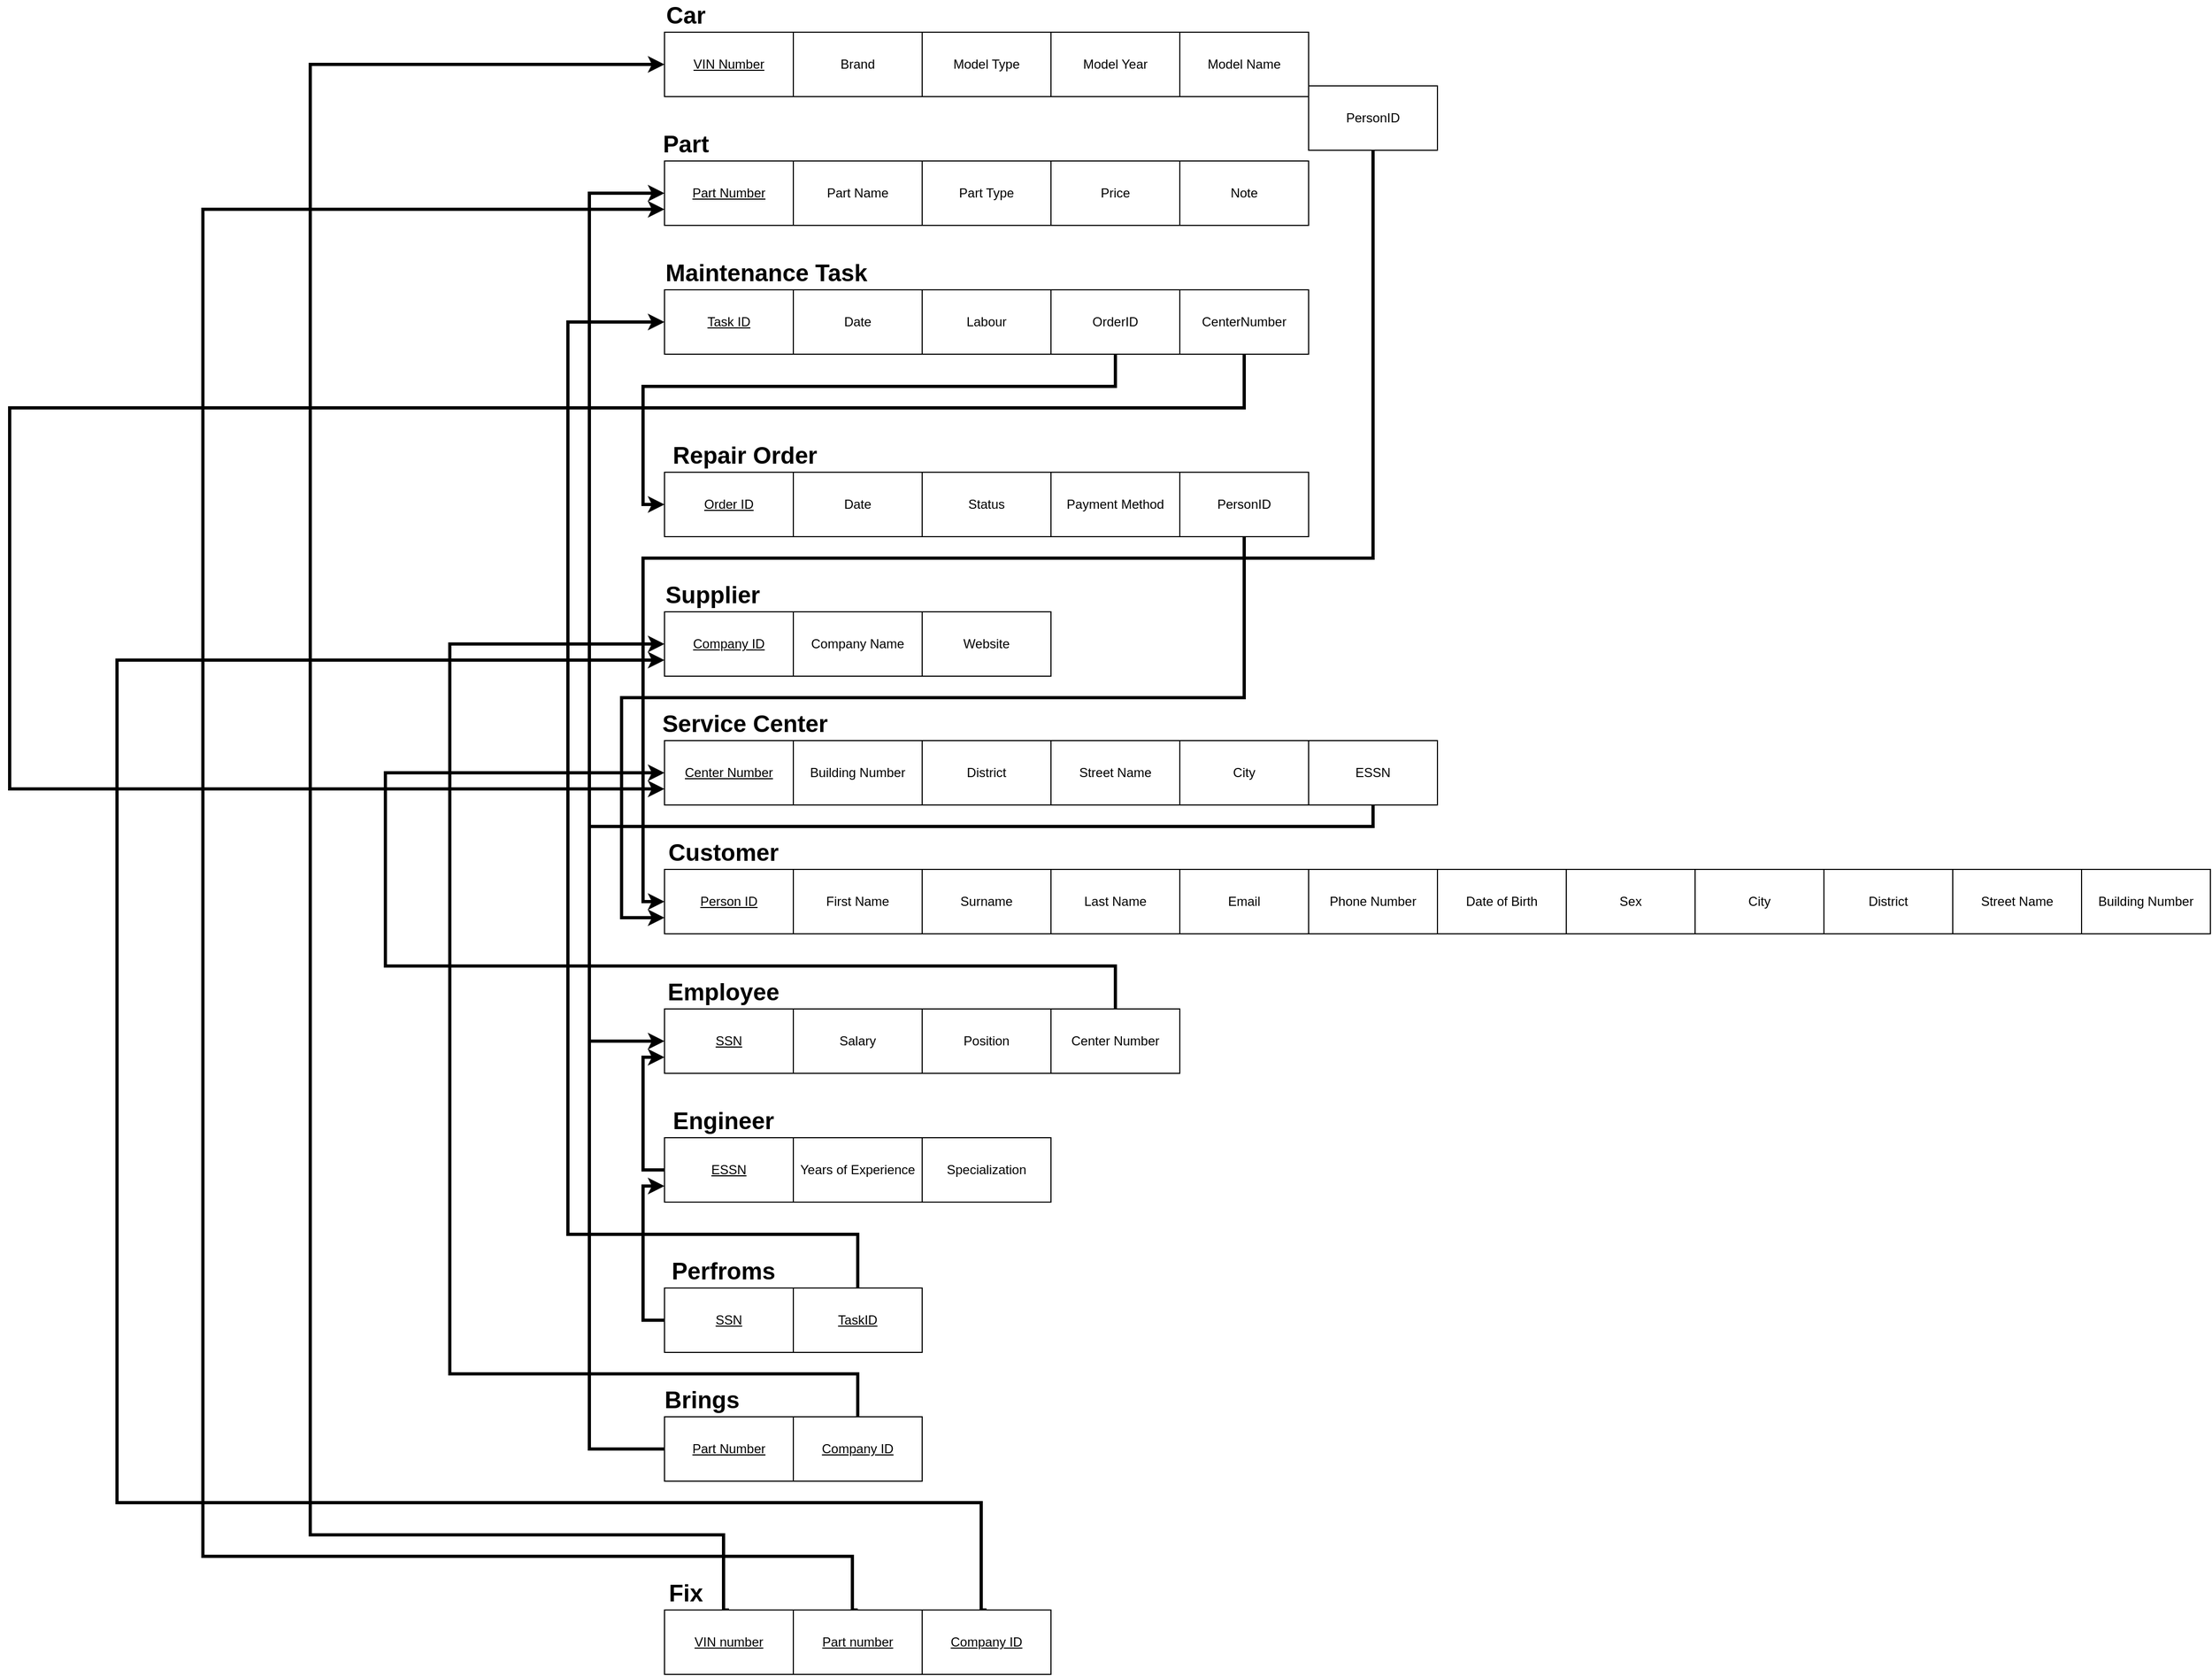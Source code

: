 <mxfile version="24.0.7" type="device">
  <diagram name="Page-1" id="vXu0IX5LAyYo3Lyx9wMj">
    <mxGraphModel dx="2600" dy="948" grid="1" gridSize="10" guides="1" tooltips="1" connect="1" arrows="1" fold="1" page="1" pageScale="1" pageWidth="850" pageHeight="1100" math="0" shadow="0">
      <root>
        <mxCell id="0" />
        <mxCell id="1" parent="0" />
        <mxCell id="zVx8EVchHj5CL49JaXiL-1" value="VIN Number" style="rounded=0;whiteSpace=wrap;html=1;fontStyle=4" parent="1" vertex="1">
          <mxGeometry x="120" y="70" width="120" height="60" as="geometry" />
        </mxCell>
        <mxCell id="zVx8EVchHj5CL49JaXiL-2" value="Brand" style="rounded=0;whiteSpace=wrap;html=1;" parent="1" vertex="1">
          <mxGeometry x="240" y="70" width="120" height="60" as="geometry" />
        </mxCell>
        <mxCell id="zVx8EVchHj5CL49JaXiL-3" value="Model Type" style="rounded=0;whiteSpace=wrap;html=1;" parent="1" vertex="1">
          <mxGeometry x="360" y="70" width="120" height="60" as="geometry" />
        </mxCell>
        <mxCell id="zVx8EVchHj5CL49JaXiL-4" value="Model Year" style="rounded=0;whiteSpace=wrap;html=1;" parent="1" vertex="1">
          <mxGeometry x="480" y="70" width="120" height="60" as="geometry" />
        </mxCell>
        <mxCell id="zVx8EVchHj5CL49JaXiL-5" value="&lt;font size=&quot;1&quot; style=&quot;&quot;&gt;&lt;b style=&quot;font-size: 22px;&quot;&gt;Car&lt;/b&gt;&lt;/font&gt;" style="text;html=1;align=center;verticalAlign=middle;whiteSpace=wrap;rounded=0;fontSize=16;" parent="1" vertex="1">
          <mxGeometry x="110" y="40" width="60" height="30" as="geometry" />
        </mxCell>
        <mxCell id="zVx8EVchHj5CL49JaXiL-6" value="Model Name" style="rounded=0;whiteSpace=wrap;html=1;" parent="1" vertex="1">
          <mxGeometry x="600" y="70" width="120" height="60" as="geometry" />
        </mxCell>
        <mxCell id="zVx8EVchHj5CL49JaXiL-7" value="Part Number" style="rounded=0;whiteSpace=wrap;html=1;fontStyle=4" parent="1" vertex="1">
          <mxGeometry x="120" y="190" width="120" height="60" as="geometry" />
        </mxCell>
        <mxCell id="zVx8EVchHj5CL49JaXiL-8" value="&lt;b&gt;&lt;font style=&quot;font-size: 22px;&quot;&gt;Part&lt;/font&gt;&lt;/b&gt;" style="text;html=1;align=center;verticalAlign=middle;whiteSpace=wrap;rounded=0;fontSize=16;" parent="1" vertex="1">
          <mxGeometry x="110" y="160" width="60" height="30" as="geometry" />
        </mxCell>
        <mxCell id="zVx8EVchHj5CL49JaXiL-9" value="Part Name" style="rounded=0;whiteSpace=wrap;html=1;" parent="1" vertex="1">
          <mxGeometry x="240" y="190" width="120" height="60" as="geometry" />
        </mxCell>
        <mxCell id="zVx8EVchHj5CL49JaXiL-10" value="Part Type" style="rounded=0;whiteSpace=wrap;html=1;" parent="1" vertex="1">
          <mxGeometry x="360" y="190" width="120" height="60" as="geometry" />
        </mxCell>
        <mxCell id="zVx8EVchHj5CL49JaXiL-11" value="Price" style="rounded=0;whiteSpace=wrap;html=1;" parent="1" vertex="1">
          <mxGeometry x="480" y="190" width="120" height="60" as="geometry" />
        </mxCell>
        <mxCell id="zVx8EVchHj5CL49JaXiL-12" value="Note" style="rounded=0;whiteSpace=wrap;html=1;" parent="1" vertex="1">
          <mxGeometry x="600" y="190" width="120" height="60" as="geometry" />
        </mxCell>
        <mxCell id="zVx8EVchHj5CL49JaXiL-13" value="&lt;b&gt;&lt;font style=&quot;font-size: 22px;&quot;&gt;Maintenance Task&lt;/font&gt;&lt;/b&gt;" style="text;html=1;align=center;verticalAlign=middle;whiteSpace=wrap;rounded=0;fontSize=16;" parent="1" vertex="1">
          <mxGeometry x="120" y="280" width="190" height="30" as="geometry" />
        </mxCell>
        <mxCell id="zVx8EVchHj5CL49JaXiL-15" value="Task ID" style="rounded=0;whiteSpace=wrap;html=1;fontStyle=4" parent="1" vertex="1">
          <mxGeometry x="120" y="310" width="120" height="60" as="geometry" />
        </mxCell>
        <mxCell id="zVx8EVchHj5CL49JaXiL-16" value="Date" style="rounded=0;whiteSpace=wrap;html=1;" parent="1" vertex="1">
          <mxGeometry x="240" y="310" width="120" height="60" as="geometry" />
        </mxCell>
        <mxCell id="zVx8EVchHj5CL49JaXiL-17" value="Labour" style="rounded=0;whiteSpace=wrap;html=1;" parent="1" vertex="1">
          <mxGeometry x="360" y="310" width="120" height="60" as="geometry" />
        </mxCell>
        <mxCell id="zVx8EVchHj5CL49JaXiL-18" value="&lt;b&gt;&lt;font style=&quot;font-size: 22px;&quot;&gt;Repair Order&lt;/font&gt;&lt;/b&gt;" style="text;html=1;align=center;verticalAlign=middle;whiteSpace=wrap;rounded=0;fontSize=16;" parent="1" vertex="1">
          <mxGeometry x="120" y="450" width="150" height="30" as="geometry" />
        </mxCell>
        <mxCell id="zVx8EVchHj5CL49JaXiL-19" value="Order ID" style="rounded=0;whiteSpace=wrap;html=1;fontStyle=4" parent="1" vertex="1">
          <mxGeometry x="120" y="480" width="120" height="60" as="geometry" />
        </mxCell>
        <mxCell id="zVx8EVchHj5CL49JaXiL-20" value="Date" style="rounded=0;whiteSpace=wrap;html=1;" parent="1" vertex="1">
          <mxGeometry x="240" y="480" width="120" height="60" as="geometry" />
        </mxCell>
        <mxCell id="zVx8EVchHj5CL49JaXiL-21" value="Status" style="rounded=0;whiteSpace=wrap;html=1;" parent="1" vertex="1">
          <mxGeometry x="360" y="480" width="120" height="60" as="geometry" />
        </mxCell>
        <mxCell id="zVx8EVchHj5CL49JaXiL-22" value="Payment Method" style="rounded=0;whiteSpace=wrap;html=1;" parent="1" vertex="1">
          <mxGeometry x="480" y="480" width="120" height="60" as="geometry" />
        </mxCell>
        <mxCell id="zVx8EVchHj5CL49JaXiL-23" value="&lt;b&gt;&lt;font style=&quot;font-size: 22px;&quot;&gt;Supplier&lt;/font&gt;&lt;/b&gt;" style="text;html=1;align=center;verticalAlign=middle;whiteSpace=wrap;rounded=0;fontSize=16;" parent="1" vertex="1">
          <mxGeometry x="90" y="580" width="150" height="30" as="geometry" />
        </mxCell>
        <mxCell id="zVx8EVchHj5CL49JaXiL-24" value="Company ID" style="rounded=0;whiteSpace=wrap;html=1;fontStyle=4" parent="1" vertex="1">
          <mxGeometry x="120" y="610" width="120" height="60" as="geometry" />
        </mxCell>
        <mxCell id="zVx8EVchHj5CL49JaXiL-25" value="Company Name" style="rounded=0;whiteSpace=wrap;html=1;" parent="1" vertex="1">
          <mxGeometry x="240" y="610" width="120" height="60" as="geometry" />
        </mxCell>
        <mxCell id="zVx8EVchHj5CL49JaXiL-26" value="Website" style="rounded=0;whiteSpace=wrap;html=1;" parent="1" vertex="1">
          <mxGeometry x="360" y="610" width="120" height="60" as="geometry" />
        </mxCell>
        <mxCell id="zVx8EVchHj5CL49JaXiL-27" value="&lt;b&gt;&lt;font style=&quot;font-size: 22px;&quot;&gt;Service Center&lt;/font&gt;&lt;/b&gt;" style="text;html=1;align=center;verticalAlign=middle;whiteSpace=wrap;rounded=0;fontSize=16;" parent="1" vertex="1">
          <mxGeometry x="100" y="700" width="190" height="30" as="geometry" />
        </mxCell>
        <mxCell id="zVx8EVchHj5CL49JaXiL-28" value="Center Number" style="rounded=0;whiteSpace=wrap;html=1;fontStyle=4" parent="1" vertex="1">
          <mxGeometry x="120" y="730" width="120" height="60" as="geometry" />
        </mxCell>
        <mxCell id="zVx8EVchHj5CL49JaXiL-29" value="Building Number" style="rounded=0;whiteSpace=wrap;html=1;" parent="1" vertex="1">
          <mxGeometry x="240" y="730" width="120" height="60" as="geometry" />
        </mxCell>
        <mxCell id="zVx8EVchHj5CL49JaXiL-30" value="District" style="rounded=0;whiteSpace=wrap;html=1;" parent="1" vertex="1">
          <mxGeometry x="360" y="730" width="120" height="60" as="geometry" />
        </mxCell>
        <mxCell id="zVx8EVchHj5CL49JaXiL-31" value="Street Name" style="rounded=0;whiteSpace=wrap;html=1;" parent="1" vertex="1">
          <mxGeometry x="480" y="730" width="120" height="60" as="geometry" />
        </mxCell>
        <mxCell id="zVx8EVchHj5CL49JaXiL-32" value="City" style="rounded=0;whiteSpace=wrap;html=1;" parent="1" vertex="1">
          <mxGeometry x="600" y="730" width="120" height="60" as="geometry" />
        </mxCell>
        <mxCell id="zVx8EVchHj5CL49JaXiL-33" value="&lt;b&gt;&lt;font style=&quot;font-size: 22px;&quot;&gt;Customer&lt;/font&gt;&lt;/b&gt;" style="text;html=1;align=center;verticalAlign=middle;whiteSpace=wrap;rounded=0;fontSize=16;" parent="1" vertex="1">
          <mxGeometry x="100" y="820" width="150" height="30" as="geometry" />
        </mxCell>
        <mxCell id="zVx8EVchHj5CL49JaXiL-34" value="Person ID" style="rounded=0;whiteSpace=wrap;html=1;fontStyle=4" parent="1" vertex="1">
          <mxGeometry x="120" y="850" width="120" height="60" as="geometry" />
        </mxCell>
        <mxCell id="zVx8EVchHj5CL49JaXiL-35" value="First Name&lt;span style=&quot;color: rgba(0, 0, 0, 0); font-family: monospace; font-size: 0px; text-align: start; text-wrap: nowrap;&quot;&gt;%3CmxGraphModel%3E%3Croot%3E%3CmxCell%20id%3D%220%22%2F%3E%3CmxCell%20id%3D%221%22%20parent%3D%220%22%2F%3E%3CmxCell%20id%3D%222%22%20value%3D%22Service%20Center%22%20style%3D%22text%3Bhtml%3D1%3Balign%3Dcenter%3BverticalAlign%3Dmiddle%3BwhiteSpace%3Dwrap%3Brounded%3D0%3BfontSize%3D16%3B%22%20vertex%3D%221%22%20parent%3D%221%22%3E%3CmxGeometry%20x%3D%22100%22%20y%3D%22700%22%20width%3D%22150%22%20height%3D%2230%22%20as%3D%22geometry%22%2F%3E%3C%2FmxCell%3E%3C%2Froot%3E%3C%2FmxGraphModel%3E&lt;/span&gt;" style="rounded=0;whiteSpace=wrap;html=1;" parent="1" vertex="1">
          <mxGeometry x="240" y="850" width="120" height="60" as="geometry" />
        </mxCell>
        <mxCell id="zVx8EVchHj5CL49JaXiL-36" value="Last Name" style="rounded=0;whiteSpace=wrap;html=1;" parent="1" vertex="1">
          <mxGeometry x="480" y="850" width="120" height="60" as="geometry" />
        </mxCell>
        <mxCell id="zVx8EVchHj5CL49JaXiL-37" value="Surname" style="rounded=0;whiteSpace=wrap;html=1;" parent="1" vertex="1">
          <mxGeometry x="360" y="850" width="120" height="60" as="geometry" />
        </mxCell>
        <mxCell id="zVx8EVchHj5CL49JaXiL-38" value="Email" style="rounded=0;whiteSpace=wrap;html=1;" parent="1" vertex="1">
          <mxGeometry x="600" y="850" width="120" height="60" as="geometry" />
        </mxCell>
        <mxCell id="zVx8EVchHj5CL49JaXiL-39" value="Phone Number" style="rounded=0;whiteSpace=wrap;html=1;" parent="1" vertex="1">
          <mxGeometry x="720" y="850" width="120" height="60" as="geometry" />
        </mxCell>
        <mxCell id="zVx8EVchHj5CL49JaXiL-41" value="Date of Birth" style="rounded=0;whiteSpace=wrap;html=1;" parent="1" vertex="1">
          <mxGeometry x="840" y="850" width="120" height="60" as="geometry" />
        </mxCell>
        <mxCell id="zVx8EVchHj5CL49JaXiL-42" value="SSN" style="rounded=0;whiteSpace=wrap;html=1;fontStyle=4" parent="1" vertex="1">
          <mxGeometry x="120" y="980" width="120" height="60" as="geometry" />
        </mxCell>
        <mxCell id="zVx8EVchHj5CL49JaXiL-43" value="&lt;b&gt;&lt;font style=&quot;font-size: 22px;&quot;&gt;Employee&lt;/font&gt;&lt;/b&gt;" style="text;html=1;align=center;verticalAlign=middle;whiteSpace=wrap;rounded=0;fontSize=16;" parent="1" vertex="1">
          <mxGeometry x="100" y="950" width="150" height="30" as="geometry" />
        </mxCell>
        <mxCell id="zVx8EVchHj5CL49JaXiL-44" value="Salary" style="rounded=0;whiteSpace=wrap;html=1;" parent="1" vertex="1">
          <mxGeometry x="240" y="980" width="120" height="60" as="geometry" />
        </mxCell>
        <mxCell id="zVx8EVchHj5CL49JaXiL-45" value="Position" style="rounded=0;whiteSpace=wrap;html=1;" parent="1" vertex="1">
          <mxGeometry x="360" y="980" width="120" height="60" as="geometry" />
        </mxCell>
        <mxCell id="zVx8EVchHj5CL49JaXiL-46" value="&lt;b&gt;&lt;font style=&quot;font-size: 22px;&quot;&gt;Engineer&lt;/font&gt;&lt;/b&gt;" style="text;html=1;align=center;verticalAlign=middle;whiteSpace=wrap;rounded=0;fontSize=16;" parent="1" vertex="1">
          <mxGeometry x="100" y="1070" width="150" height="30" as="geometry" />
        </mxCell>
        <mxCell id="zVx8EVchHj5CL49JaXiL-75" style="edgeStyle=orthogonalEdgeStyle;rounded=0;orthogonalLoop=1;jettySize=auto;html=1;exitX=0;exitY=0.5;exitDx=0;exitDy=0;entryX=0;entryY=0.75;entryDx=0;entryDy=0;strokeWidth=3;" parent="1" source="zVx8EVchHj5CL49JaXiL-47" target="zVx8EVchHj5CL49JaXiL-42" edge="1">
          <mxGeometry relative="1" as="geometry" />
        </mxCell>
        <mxCell id="zVx8EVchHj5CL49JaXiL-47" value="ESSN" style="rounded=0;whiteSpace=wrap;html=1;fontStyle=4" parent="1" vertex="1">
          <mxGeometry x="120" y="1100" width="120" height="60" as="geometry" />
        </mxCell>
        <mxCell id="zVx8EVchHj5CL49JaXiL-48" value="Years of Experience" style="rounded=0;whiteSpace=wrap;html=1;" parent="1" vertex="1">
          <mxGeometry x="240" y="1100" width="120" height="60" as="geometry" />
        </mxCell>
        <mxCell id="zVx8EVchHj5CL49JaXiL-49" value="Specialization" style="rounded=0;whiteSpace=wrap;html=1;" parent="1" vertex="1">
          <mxGeometry x="360" y="1100" width="120" height="60" as="geometry" />
        </mxCell>
        <mxCell id="zVx8EVchHj5CL49JaXiL-50" value="Sex" style="rounded=0;whiteSpace=wrap;html=1;" parent="1" vertex="1">
          <mxGeometry x="960" y="850" width="120" height="60" as="geometry" />
        </mxCell>
        <mxCell id="zVx8EVchHj5CL49JaXiL-51" value="City" style="rounded=0;whiteSpace=wrap;html=1;" parent="1" vertex="1">
          <mxGeometry x="1080" y="850" width="120" height="60" as="geometry" />
        </mxCell>
        <mxCell id="zVx8EVchHj5CL49JaXiL-52" value="District" style="rounded=0;whiteSpace=wrap;html=1;" parent="1" vertex="1">
          <mxGeometry x="1200" y="850" width="120" height="60" as="geometry" />
        </mxCell>
        <mxCell id="zVx8EVchHj5CL49JaXiL-53" value="Street Name&lt;span style=&quot;color: rgba(0, 0, 0, 0); font-family: monospace; font-size: 0px; text-align: start; text-wrap: nowrap;&quot;&gt;%3CmxGraphModel%3E%3Croot%3E%3CmxCell%20id%3D%220%22%2F%3E%3CmxCell%20id%3D%221%22%20parent%3D%220%22%2F%3E%3CmxCell%20id%3D%222%22%20value%3D%22District%22%20style%3D%22rounded%3D0%3BwhiteSpace%3Dwrap%3Bhtml%3D1%3B%22%20vertex%3D%221%22%20parent%3D%221%22%3E%3CmxGeometry%20x%3D%221200%22%20y%3D%22850%22%20width%3D%22120%22%20height%3D%2260%22%20as%3D%22geometry%22%2F%3E%3C%2FmxCell%3E%3C%2Froot%3E%3C%2FmxGraphModel%3E&lt;/span&gt;&lt;span style=&quot;color: rgba(0, 0, 0, 0); font-family: monospace; font-size: 0px; text-align: start; text-wrap: nowrap;&quot;&gt;%3CmxGraphModel%3E%3Croot%3E%3CmxCell%20id%3D%220%22%2F%3E%3CmxCell%20id%3D%221%22%20parent%3D%220%22%2F%3E%3CmxCell%20id%3D%222%22%20value%3D%22District%22%20style%3D%22rounded%3D0%3BwhiteSpace%3Dwrap%3Bhtml%3D1%3B%22%20vertex%3D%221%22%20parent%3D%221%22%3E%3CmxGeometry%20x%3D%221200%22%20y%3D%22850%22%20width%3D%22120%22%20height%3D%2260%22%20as%3D%22geometry%22%2F%3E%3C%2FmxCell%3E%3C%2Froot%3E%3C%2FmxGraphModel%3E&lt;/span&gt;" style="rounded=0;whiteSpace=wrap;html=1;" parent="1" vertex="1">
          <mxGeometry x="1320" y="850" width="120" height="60" as="geometry" />
        </mxCell>
        <mxCell id="zVx8EVchHj5CL49JaXiL-54" value="Building Number" style="rounded=0;whiteSpace=wrap;html=1;" parent="1" vertex="1">
          <mxGeometry x="1440" y="850" width="120" height="60" as="geometry" />
        </mxCell>
        <mxCell id="zVx8EVchHj5CL49JaXiL-74" style="edgeStyle=orthogonalEdgeStyle;rounded=0;orthogonalLoop=1;jettySize=auto;html=1;exitX=0.5;exitY=1;exitDx=0;exitDy=0;entryX=0;entryY=0.5;entryDx=0;entryDy=0;strokeWidth=3;" parent="1" source="zVx8EVchHj5CL49JaXiL-55" target="zVx8EVchHj5CL49JaXiL-42" edge="1">
          <mxGeometry relative="1" as="geometry">
            <Array as="points">
              <mxPoint x="780" y="810" />
              <mxPoint x="50" y="810" />
              <mxPoint x="50" y="1010" />
            </Array>
          </mxGeometry>
        </mxCell>
        <mxCell id="zVx8EVchHj5CL49JaXiL-55" value="ESSN" style="rounded=0;whiteSpace=wrap;html=1;fontStyle=0" parent="1" vertex="1">
          <mxGeometry x="720" y="730" width="120" height="60" as="geometry" />
        </mxCell>
        <mxCell id="zVx8EVchHj5CL49JaXiL-80" style="edgeStyle=orthogonalEdgeStyle;rounded=0;orthogonalLoop=1;jettySize=auto;html=1;exitX=0.5;exitY=0;exitDx=0;exitDy=0;entryX=0;entryY=0.5;entryDx=0;entryDy=0;strokeWidth=3;" parent="1" source="zVx8EVchHj5CL49JaXiL-56" target="zVx8EVchHj5CL49JaXiL-28" edge="1">
          <mxGeometry relative="1" as="geometry">
            <Array as="points">
              <mxPoint x="540" y="940" />
              <mxPoint x="-140" y="940" />
              <mxPoint x="-140" y="760" />
            </Array>
          </mxGeometry>
        </mxCell>
        <mxCell id="zVx8EVchHj5CL49JaXiL-56" value="Center Number" style="rounded=0;whiteSpace=wrap;html=1;fontStyle=0" parent="1" vertex="1">
          <mxGeometry x="480" y="980" width="120" height="60" as="geometry" />
        </mxCell>
        <mxCell id="zVx8EVchHj5CL49JaXiL-85" style="edgeStyle=orthogonalEdgeStyle;rounded=0;orthogonalLoop=1;jettySize=auto;html=1;exitX=0.5;exitY=1;exitDx=0;exitDy=0;entryX=0;entryY=0.5;entryDx=0;entryDy=0;strokeWidth=3;" parent="1" source="zVx8EVchHj5CL49JaXiL-57" target="zVx8EVchHj5CL49JaXiL-19" edge="1">
          <mxGeometry relative="1" as="geometry">
            <Array as="points">
              <mxPoint x="540" y="400" />
              <mxPoint x="100" y="400" />
              <mxPoint x="100" y="510" />
            </Array>
          </mxGeometry>
        </mxCell>
        <mxCell id="zVx8EVchHj5CL49JaXiL-57" value="OrderID" style="rounded=0;whiteSpace=wrap;html=1;" parent="1" vertex="1">
          <mxGeometry x="480" y="310" width="120" height="60" as="geometry" />
        </mxCell>
        <mxCell id="zVx8EVchHj5CL49JaXiL-71" style="edgeStyle=orthogonalEdgeStyle;rounded=0;orthogonalLoop=1;jettySize=auto;html=1;exitX=0.5;exitY=1;exitDx=0;exitDy=0;entryX=0;entryY=0.5;entryDx=0;entryDy=0;strokeWidth=3;" parent="1" source="zVx8EVchHj5CL49JaXiL-58" target="zVx8EVchHj5CL49JaXiL-34" edge="1">
          <mxGeometry relative="1" as="geometry">
            <mxPoint x="780" y="690" as="targetPoint" />
            <Array as="points">
              <mxPoint x="780" y="560" />
              <mxPoint x="100" y="560" />
              <mxPoint x="100" y="880" />
            </Array>
          </mxGeometry>
        </mxCell>
        <mxCell id="zVx8EVchHj5CL49JaXiL-58" value="PersonID" style="rounded=0;whiteSpace=wrap;html=1;" parent="1" vertex="1">
          <mxGeometry x="720" y="120" width="120" height="60" as="geometry" />
        </mxCell>
        <mxCell id="zVx8EVchHj5CL49JaXiL-73" style="edgeStyle=orthogonalEdgeStyle;rounded=0;orthogonalLoop=1;jettySize=auto;html=1;exitX=0.5;exitY=1;exitDx=0;exitDy=0;entryX=0;entryY=0.75;entryDx=0;entryDy=0;strokeWidth=3;" parent="1" source="zVx8EVchHj5CL49JaXiL-59" target="zVx8EVchHj5CL49JaXiL-34" edge="1">
          <mxGeometry relative="1" as="geometry">
            <Array as="points">
              <mxPoint x="660" y="690" />
              <mxPoint x="80" y="690" />
              <mxPoint x="80" y="895" />
            </Array>
          </mxGeometry>
        </mxCell>
        <mxCell id="zVx8EVchHj5CL49JaXiL-59" value="PersonID" style="rounded=0;whiteSpace=wrap;html=1;" parent="1" vertex="1">
          <mxGeometry x="600" y="480" width="120" height="60" as="geometry" />
        </mxCell>
        <mxCell id="zVx8EVchHj5CL49JaXiL-84" style="edgeStyle=orthogonalEdgeStyle;rounded=0;orthogonalLoop=1;jettySize=auto;html=1;exitX=0.5;exitY=1;exitDx=0;exitDy=0;entryX=0;entryY=0.75;entryDx=0;entryDy=0;strokeWidth=3;" parent="1" source="zVx8EVchHj5CL49JaXiL-60" target="zVx8EVchHj5CL49JaXiL-28" edge="1">
          <mxGeometry relative="1" as="geometry">
            <Array as="points">
              <mxPoint x="660" y="420" />
              <mxPoint x="-490" y="420" />
              <mxPoint x="-490" y="775" />
            </Array>
          </mxGeometry>
        </mxCell>
        <mxCell id="zVx8EVchHj5CL49JaXiL-60" value="CenterNumber" style="rounded=0;whiteSpace=wrap;html=1;" parent="1" vertex="1">
          <mxGeometry x="600" y="310" width="120" height="60" as="geometry" />
        </mxCell>
        <mxCell id="zVx8EVchHj5CL49JaXiL-76" style="edgeStyle=orthogonalEdgeStyle;rounded=0;orthogonalLoop=1;jettySize=auto;html=1;exitX=0;exitY=0.5;exitDx=0;exitDy=0;entryX=0;entryY=0.75;entryDx=0;entryDy=0;strokeWidth=3;" parent="1" source="zVx8EVchHj5CL49JaXiL-61" target="zVx8EVchHj5CL49JaXiL-47" edge="1">
          <mxGeometry relative="1" as="geometry" />
        </mxCell>
        <mxCell id="zVx8EVchHj5CL49JaXiL-61" value="SSN" style="rounded=0;whiteSpace=wrap;html=1;fontStyle=4" parent="1" vertex="1">
          <mxGeometry x="120" y="1240" width="120" height="60" as="geometry" />
        </mxCell>
        <mxCell id="zVx8EVchHj5CL49JaXiL-62" value="&lt;b&gt;&lt;font style=&quot;font-size: 22px;&quot;&gt;Perfroms&lt;/font&gt;&lt;/b&gt;" style="text;html=1;align=center;verticalAlign=middle;whiteSpace=wrap;rounded=0;fontSize=16;" parent="1" vertex="1">
          <mxGeometry x="100" y="1210" width="150" height="30" as="geometry" />
        </mxCell>
        <mxCell id="zVx8EVchHj5CL49JaXiL-77" style="edgeStyle=orthogonalEdgeStyle;rounded=0;orthogonalLoop=1;jettySize=auto;html=1;exitX=0.5;exitY=0;exitDx=0;exitDy=0;entryX=0;entryY=0.5;entryDx=0;entryDy=0;strokeWidth=3;" parent="1" source="zVx8EVchHj5CL49JaXiL-63" target="zVx8EVchHj5CL49JaXiL-15" edge="1">
          <mxGeometry relative="1" as="geometry">
            <Array as="points">
              <mxPoint x="300" y="1190" />
              <mxPoint x="30" y="1190" />
              <mxPoint x="30" y="340" />
            </Array>
          </mxGeometry>
        </mxCell>
        <mxCell id="zVx8EVchHj5CL49JaXiL-63" value="TaskID" style="rounded=0;whiteSpace=wrap;html=1;fontStyle=4" parent="1" vertex="1">
          <mxGeometry x="240" y="1240" width="120" height="60" as="geometry" />
        </mxCell>
        <mxCell id="zVx8EVchHj5CL49JaXiL-64" value="&lt;b&gt;&lt;font style=&quot;font-size: 22px;&quot;&gt;Brings&lt;/font&gt;&lt;/b&gt;" style="text;html=1;align=center;verticalAlign=middle;whiteSpace=wrap;rounded=0;fontSize=16;" parent="1" vertex="1">
          <mxGeometry x="80" y="1330" width="150" height="30" as="geometry" />
        </mxCell>
        <mxCell id="zVx8EVchHj5CL49JaXiL-78" style="edgeStyle=orthogonalEdgeStyle;rounded=0;orthogonalLoop=1;jettySize=auto;html=1;exitX=0;exitY=0.5;exitDx=0;exitDy=0;entryX=0;entryY=0.5;entryDx=0;entryDy=0;strokeWidth=3;" parent="1" source="zVx8EVchHj5CL49JaXiL-65" target="zVx8EVchHj5CL49JaXiL-7" edge="1">
          <mxGeometry relative="1" as="geometry">
            <Array as="points">
              <mxPoint x="50" y="1390" />
              <mxPoint x="50" y="220" />
            </Array>
          </mxGeometry>
        </mxCell>
        <mxCell id="zVx8EVchHj5CL49JaXiL-65" value="Part Number" style="rounded=0;whiteSpace=wrap;html=1;fontStyle=4" parent="1" vertex="1">
          <mxGeometry x="120" y="1360" width="120" height="60" as="geometry" />
        </mxCell>
        <mxCell id="zVx8EVchHj5CL49JaXiL-79" style="edgeStyle=orthogonalEdgeStyle;rounded=0;orthogonalLoop=1;jettySize=auto;html=1;exitX=0.5;exitY=0;exitDx=0;exitDy=0;entryX=0;entryY=0.5;entryDx=0;entryDy=0;strokeWidth=3;" parent="1" source="zVx8EVchHj5CL49JaXiL-66" target="zVx8EVchHj5CL49JaXiL-24" edge="1">
          <mxGeometry relative="1" as="geometry">
            <Array as="points">
              <mxPoint x="300" y="1320" />
              <mxPoint x="-80" y="1320" />
              <mxPoint x="-80" y="640" />
            </Array>
          </mxGeometry>
        </mxCell>
        <mxCell id="zVx8EVchHj5CL49JaXiL-66" value="Company ID" style="rounded=0;whiteSpace=wrap;html=1;fontStyle=4" parent="1" vertex="1">
          <mxGeometry x="240" y="1360" width="120" height="60" as="geometry" />
        </mxCell>
        <mxCell id="zVx8EVchHj5CL49JaXiL-67" value="&lt;b&gt;&lt;font style=&quot;font-size: 22px;&quot;&gt;Fix&lt;/font&gt;&lt;/b&gt;" style="text;html=1;align=center;verticalAlign=middle;whiteSpace=wrap;rounded=0;fontSize=16;" parent="1" vertex="1">
          <mxGeometry x="65" y="1510" width="150" height="30" as="geometry" />
        </mxCell>
        <mxCell id="zVx8EVchHj5CL49JaXiL-81" style="edgeStyle=orthogonalEdgeStyle;rounded=0;orthogonalLoop=1;jettySize=auto;html=1;exitX=0.5;exitY=0;exitDx=0;exitDy=0;entryX=0;entryY=0.5;entryDx=0;entryDy=0;strokeWidth=3;" parent="1" source="zVx8EVchHj5CL49JaXiL-68" target="zVx8EVchHj5CL49JaXiL-1" edge="1">
          <mxGeometry relative="1" as="geometry">
            <Array as="points">
              <mxPoint x="175" y="1540" />
              <mxPoint x="175" y="1470" />
              <mxPoint x="-210" y="1470" />
              <mxPoint x="-210" y="100" />
            </Array>
          </mxGeometry>
        </mxCell>
        <mxCell id="zVx8EVchHj5CL49JaXiL-68" value="VIN number" style="rounded=0;whiteSpace=wrap;html=1;fontStyle=4" parent="1" vertex="1">
          <mxGeometry x="120" y="1540" width="120" height="60" as="geometry" />
        </mxCell>
        <mxCell id="zVx8EVchHj5CL49JaXiL-82" style="edgeStyle=orthogonalEdgeStyle;rounded=0;orthogonalLoop=1;jettySize=auto;html=1;exitX=0.5;exitY=0;exitDx=0;exitDy=0;entryX=0;entryY=0.75;entryDx=0;entryDy=0;strokeWidth=3;" parent="1" source="zVx8EVchHj5CL49JaXiL-69" target="zVx8EVchHj5CL49JaXiL-7" edge="1">
          <mxGeometry relative="1" as="geometry">
            <Array as="points">
              <mxPoint x="295" y="1540" />
              <mxPoint x="295" y="1490" />
              <mxPoint x="-310" y="1490" />
              <mxPoint x="-310" y="235" />
            </Array>
          </mxGeometry>
        </mxCell>
        <mxCell id="zVx8EVchHj5CL49JaXiL-69" value="Part number" style="rounded=0;whiteSpace=wrap;html=1;fontStyle=4" parent="1" vertex="1">
          <mxGeometry x="240" y="1540" width="120" height="60" as="geometry" />
        </mxCell>
        <mxCell id="zVx8EVchHj5CL49JaXiL-83" style="edgeStyle=orthogonalEdgeStyle;rounded=0;orthogonalLoop=1;jettySize=auto;html=1;exitX=0.5;exitY=0;exitDx=0;exitDy=0;entryX=0;entryY=0.75;entryDx=0;entryDy=0;strokeWidth=3;" parent="1" source="zVx8EVchHj5CL49JaXiL-70" target="zVx8EVchHj5CL49JaXiL-24" edge="1">
          <mxGeometry relative="1" as="geometry">
            <Array as="points">
              <mxPoint x="415" y="1540" />
              <mxPoint x="415" y="1440" />
              <mxPoint x="-390" y="1440" />
              <mxPoint x="-390" y="655" />
            </Array>
          </mxGeometry>
        </mxCell>
        <mxCell id="zVx8EVchHj5CL49JaXiL-70" value="Company ID" style="rounded=0;whiteSpace=wrap;html=1;fontStyle=4" parent="1" vertex="1">
          <mxGeometry x="360" y="1540" width="120" height="60" as="geometry" />
        </mxCell>
      </root>
    </mxGraphModel>
  </diagram>
</mxfile>
